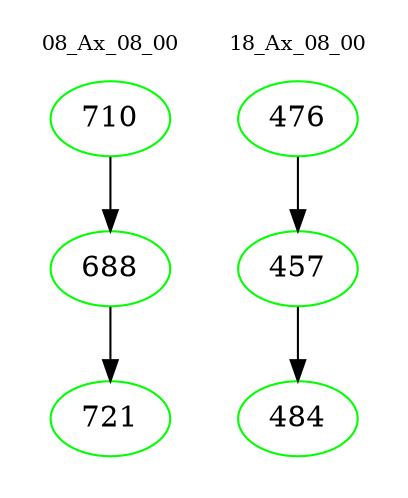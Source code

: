 digraph{
subgraph cluster_0 {
color = white
label = "08_Ax_08_00";
fontsize=10;
T0_710 [label="710", color="green"]
T0_710 -> T0_688 [color="black"]
T0_688 [label="688", color="green"]
T0_688 -> T0_721 [color="black"]
T0_721 [label="721", color="green"]
}
subgraph cluster_1 {
color = white
label = "18_Ax_08_00";
fontsize=10;
T1_476 [label="476", color="green"]
T1_476 -> T1_457 [color="black"]
T1_457 [label="457", color="green"]
T1_457 -> T1_484 [color="black"]
T1_484 [label="484", color="green"]
}
}
